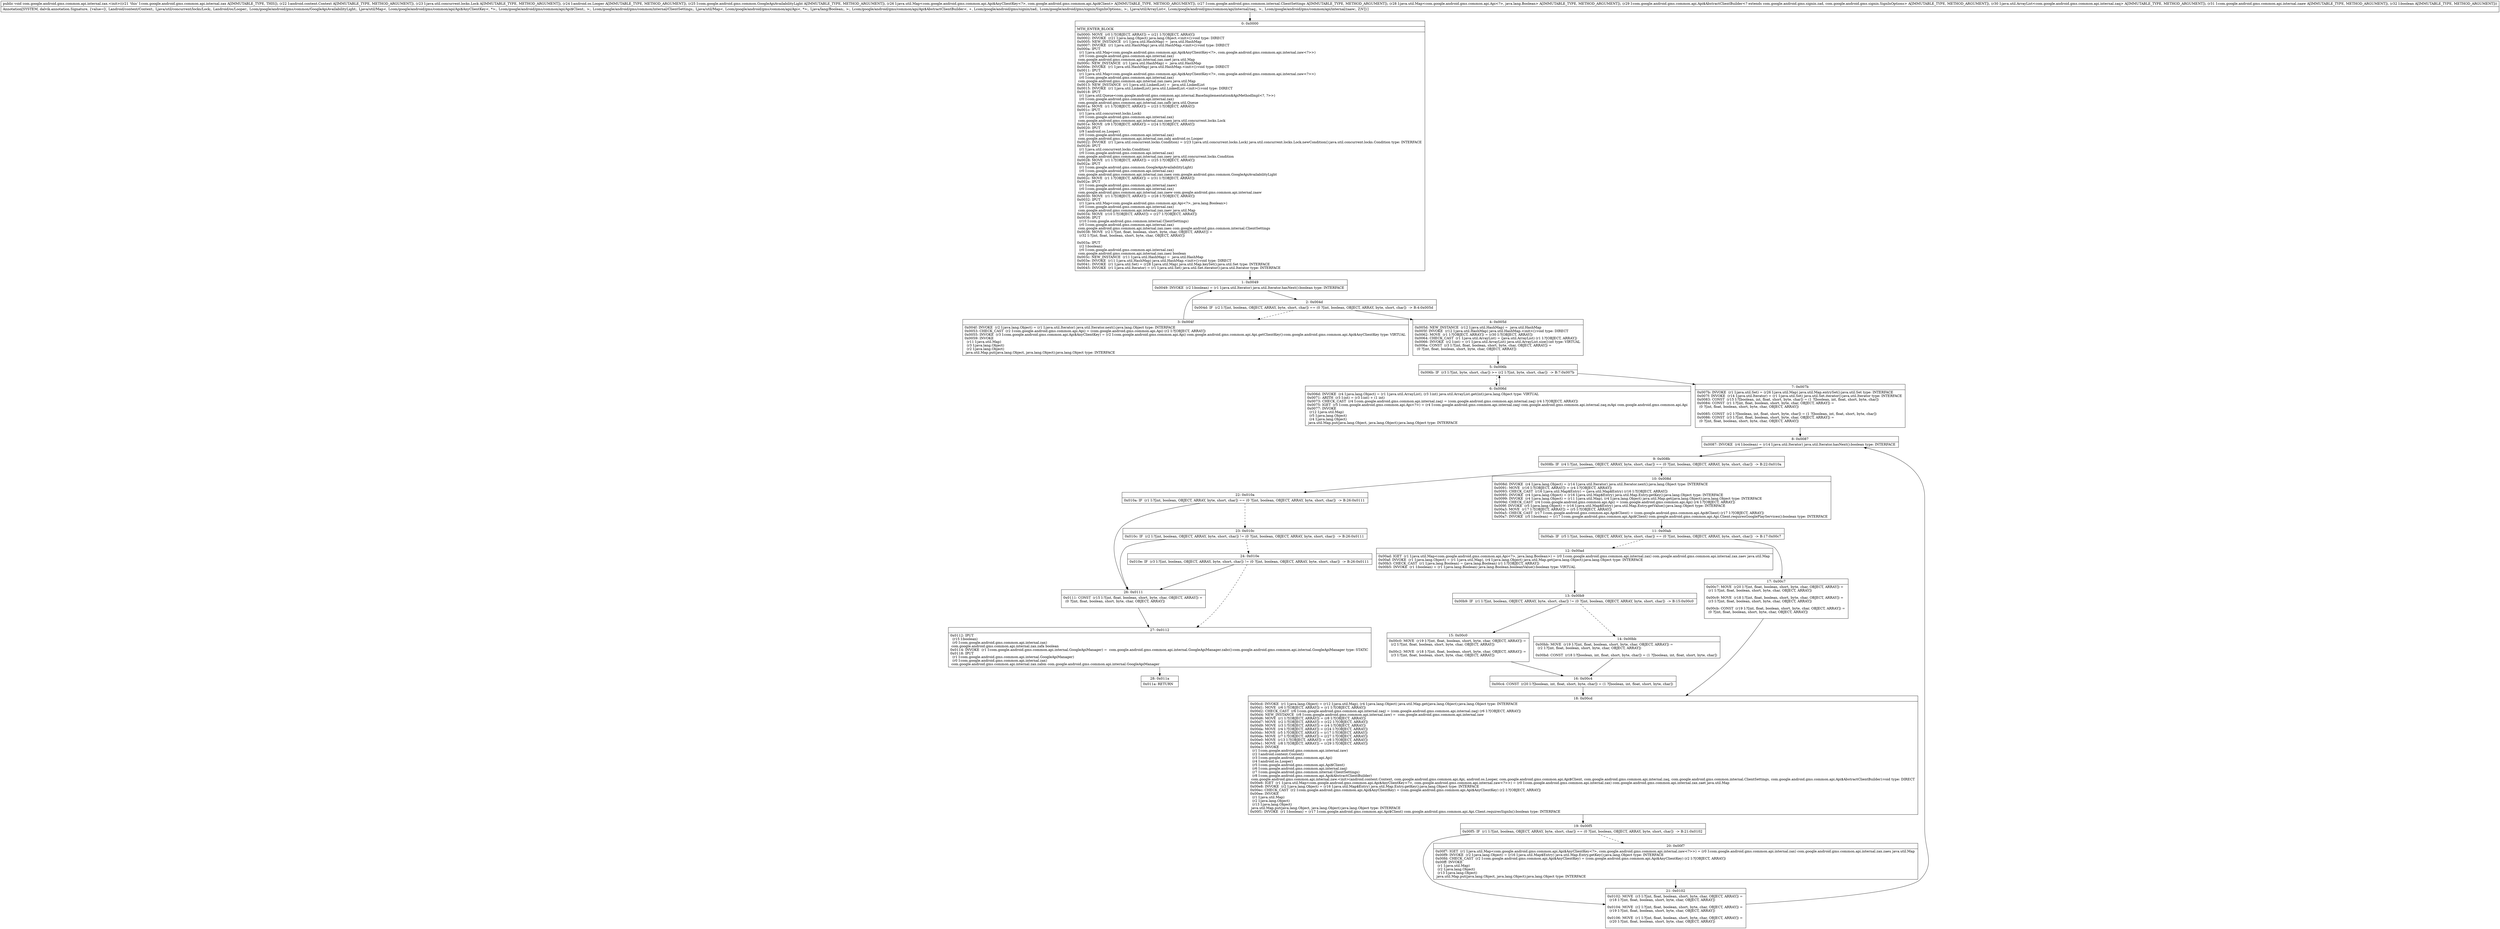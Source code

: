 digraph "CFG forcom.google.android.gms.common.api.internal.zax.\<init\>(Landroid\/content\/Context;Ljava\/util\/concurrent\/locks\/Lock;Landroid\/os\/Looper;Lcom\/google\/android\/gms\/common\/GoogleApiAvailabilityLight;Ljava\/util\/Map;Lcom\/google\/android\/gms\/common\/internal\/ClientSettings;Ljava\/util\/Map;Lcom\/google\/android\/gms\/common\/api\/Api$AbstractClientBuilder;Ljava\/util\/ArrayList;Lcom\/google\/android\/gms\/common\/api\/internal\/zaaw;Z)V" {
Node_0 [shape=record,label="{0\:\ 0x0000|MTH_ENTER_BLOCK\l|0x0000: MOVE  (r0 I:?[OBJECT, ARRAY]) = (r21 I:?[OBJECT, ARRAY]) \l0x0002: INVOKE  (r21 I:java.lang.Object) java.lang.Object.\<init\>():void type: DIRECT \l0x0005: NEW_INSTANCE  (r1 I:java.util.HashMap) =  java.util.HashMap \l0x0007: INVOKE  (r1 I:java.util.HashMap) java.util.HashMap.\<init\>():void type: DIRECT \l0x000a: IPUT  \l  (r1 I:java.util.Map\<com.google.android.gms.common.api.Api$AnyClientKey\<?\>, com.google.android.gms.common.api.internal.zaw\<?\>\>)\l  (r0 I:com.google.android.gms.common.api.internal.zax)\l com.google.android.gms.common.api.internal.zax.zaet java.util.Map \l0x000c: NEW_INSTANCE  (r1 I:java.util.HashMap) =  java.util.HashMap \l0x000e: INVOKE  (r1 I:java.util.HashMap) java.util.HashMap.\<init\>():void type: DIRECT \l0x0011: IPUT  \l  (r1 I:java.util.Map\<com.google.android.gms.common.api.Api$AnyClientKey\<?\>, com.google.android.gms.common.api.internal.zaw\<?\>\>)\l  (r0 I:com.google.android.gms.common.api.internal.zax)\l com.google.android.gms.common.api.internal.zax.zaeu java.util.Map \l0x0013: NEW_INSTANCE  (r1 I:java.util.LinkedList) =  java.util.LinkedList \l0x0015: INVOKE  (r1 I:java.util.LinkedList) java.util.LinkedList.\<init\>():void type: DIRECT \l0x0018: IPUT  \l  (r1 I:java.util.Queue\<com.google.android.gms.common.api.internal.BaseImplementation$ApiMethodImpl\<?, ?\>\>)\l  (r0 I:com.google.android.gms.common.api.internal.zax)\l com.google.android.gms.common.api.internal.zax.zafb java.util.Queue \l0x001a: MOVE  (r1 I:?[OBJECT, ARRAY]) = (r23 I:?[OBJECT, ARRAY]) \l0x001c: IPUT  \l  (r1 I:java.util.concurrent.locks.Lock)\l  (r0 I:com.google.android.gms.common.api.internal.zax)\l com.google.android.gms.common.api.internal.zax.zaen java.util.concurrent.locks.Lock \l0x001e: MOVE  (r9 I:?[OBJECT, ARRAY]) = (r24 I:?[OBJECT, ARRAY]) \l0x0020: IPUT  \l  (r9 I:android.os.Looper)\l  (r0 I:com.google.android.gms.common.api.internal.zax)\l com.google.android.gms.common.api.internal.zax.zabj android.os.Looper \l0x0022: INVOKE  (r1 I:java.util.concurrent.locks.Condition) = (r23 I:java.util.concurrent.locks.Lock) java.util.concurrent.locks.Lock.newCondition():java.util.concurrent.locks.Condition type: INTERFACE \l0x0026: IPUT  \l  (r1 I:java.util.concurrent.locks.Condition)\l  (r0 I:com.google.android.gms.common.api.internal.zax)\l com.google.android.gms.common.api.internal.zax.zaey java.util.concurrent.locks.Condition \l0x0028: MOVE  (r1 I:?[OBJECT, ARRAY]) = (r25 I:?[OBJECT, ARRAY]) \l0x002a: IPUT  \l  (r1 I:com.google.android.gms.common.GoogleApiAvailabilityLight)\l  (r0 I:com.google.android.gms.common.api.internal.zax)\l com.google.android.gms.common.api.internal.zax.zaex com.google.android.gms.common.GoogleApiAvailabilityLight \l0x002c: MOVE  (r1 I:?[OBJECT, ARRAY]) = (r31 I:?[OBJECT, ARRAY]) \l0x002e: IPUT  \l  (r1 I:com.google.android.gms.common.api.internal.zaaw)\l  (r0 I:com.google.android.gms.common.api.internal.zax)\l com.google.android.gms.common.api.internal.zax.zaew com.google.android.gms.common.api.internal.zaaw \l0x0030: MOVE  (r1 I:?[OBJECT, ARRAY]) = (r28 I:?[OBJECT, ARRAY]) \l0x0032: IPUT  \l  (r1 I:java.util.Map\<com.google.android.gms.common.api.Api\<?\>, java.lang.Boolean\>)\l  (r0 I:com.google.android.gms.common.api.internal.zax)\l com.google.android.gms.common.api.internal.zax.zaev java.util.Map \l0x0034: MOVE  (r10 I:?[OBJECT, ARRAY]) = (r27 I:?[OBJECT, ARRAY]) \l0x0036: IPUT  \l  (r10 I:com.google.android.gms.common.internal.ClientSettings)\l  (r0 I:com.google.android.gms.common.api.internal.zax)\l com.google.android.gms.common.api.internal.zax.zaes com.google.android.gms.common.internal.ClientSettings \l0x0038: MOVE  (r2 I:?[int, float, boolean, short, byte, char, OBJECT, ARRAY]) = \l  (r32 I:?[int, float, boolean, short, byte, char, OBJECT, ARRAY])\l \l0x003a: IPUT  \l  (r2 I:boolean)\l  (r0 I:com.google.android.gms.common.api.internal.zax)\l com.google.android.gms.common.api.internal.zax.zaez boolean \l0x003c: NEW_INSTANCE  (r11 I:java.util.HashMap) =  java.util.HashMap \l0x003e: INVOKE  (r11 I:java.util.HashMap) java.util.HashMap.\<init\>():void type: DIRECT \l0x0041: INVOKE  (r1 I:java.util.Set) = (r28 I:java.util.Map) java.util.Map.keySet():java.util.Set type: INTERFACE \l0x0045: INVOKE  (r1 I:java.util.Iterator) = (r1 I:java.util.Set) java.util.Set.iterator():java.util.Iterator type: INTERFACE \l}"];
Node_1 [shape=record,label="{1\:\ 0x0049|0x0049: INVOKE  (r2 I:boolean) = (r1 I:java.util.Iterator) java.util.Iterator.hasNext():boolean type: INTERFACE \l}"];
Node_2 [shape=record,label="{2\:\ 0x004d|0x004d: IF  (r2 I:?[int, boolean, OBJECT, ARRAY, byte, short, char]) == (0 ?[int, boolean, OBJECT, ARRAY, byte, short, char])  \-\> B:4:0x005d \l}"];
Node_3 [shape=record,label="{3\:\ 0x004f|0x004f: INVOKE  (r2 I:java.lang.Object) = (r1 I:java.util.Iterator) java.util.Iterator.next():java.lang.Object type: INTERFACE \l0x0053: CHECK_CAST  (r2 I:com.google.android.gms.common.api.Api) = (com.google.android.gms.common.api.Api) (r2 I:?[OBJECT, ARRAY]) \l0x0055: INVOKE  (r3 I:com.google.android.gms.common.api.Api$AnyClientKey) = (r2 I:com.google.android.gms.common.api.Api) com.google.android.gms.common.api.Api.getClientKey():com.google.android.gms.common.api.Api$AnyClientKey type: VIRTUAL \l0x0059: INVOKE  \l  (r11 I:java.util.Map)\l  (r3 I:java.lang.Object)\l  (r2 I:java.lang.Object)\l java.util.Map.put(java.lang.Object, java.lang.Object):java.lang.Object type: INTERFACE \l}"];
Node_4 [shape=record,label="{4\:\ 0x005d|0x005d: NEW_INSTANCE  (r12 I:java.util.HashMap) =  java.util.HashMap \l0x005f: INVOKE  (r12 I:java.util.HashMap) java.util.HashMap.\<init\>():void type: DIRECT \l0x0062: MOVE  (r1 I:?[OBJECT, ARRAY]) = (r30 I:?[OBJECT, ARRAY]) \l0x0064: CHECK_CAST  (r1 I:java.util.ArrayList) = (java.util.ArrayList) (r1 I:?[OBJECT, ARRAY]) \l0x0066: INVOKE  (r2 I:int) = (r1 I:java.util.ArrayList) java.util.ArrayList.size():int type: VIRTUAL \l0x006a: CONST  (r3 I:?[int, float, boolean, short, byte, char, OBJECT, ARRAY]) = \l  (0 ?[int, float, boolean, short, byte, char, OBJECT, ARRAY])\l \l}"];
Node_5 [shape=record,label="{5\:\ 0x006b|0x006b: IF  (r3 I:?[int, byte, short, char]) \>= (r2 I:?[int, byte, short, char])  \-\> B:7:0x007b \l}"];
Node_6 [shape=record,label="{6\:\ 0x006d|0x006d: INVOKE  (r4 I:java.lang.Object) = (r1 I:java.util.ArrayList), (r3 I:int) java.util.ArrayList.get(int):java.lang.Object type: VIRTUAL \l0x0071: ARITH  (r3 I:int) = (r3 I:int) + (1 int) \l0x0073: CHECK_CAST  (r4 I:com.google.android.gms.common.api.internal.zaq) = (com.google.android.gms.common.api.internal.zaq) (r4 I:?[OBJECT, ARRAY]) \l0x0075: IGET  (r5 I:com.google.android.gms.common.api.Api\<?\>) = (r4 I:com.google.android.gms.common.api.internal.zaq) com.google.android.gms.common.api.internal.zaq.mApi com.google.android.gms.common.api.Api \l0x0077: INVOKE  \l  (r12 I:java.util.Map)\l  (r5 I:java.lang.Object)\l  (r4 I:java.lang.Object)\l java.util.Map.put(java.lang.Object, java.lang.Object):java.lang.Object type: INTERFACE \l}"];
Node_7 [shape=record,label="{7\:\ 0x007b|0x007b: INVOKE  (r1 I:java.util.Set) = (r26 I:java.util.Map) java.util.Map.entrySet():java.util.Set type: INTERFACE \l0x007f: INVOKE  (r14 I:java.util.Iterator) = (r1 I:java.util.Set) java.util.Set.iterator():java.util.Iterator type: INTERFACE \l0x0083: CONST  (r15 I:?[boolean, int, float, short, byte, char]) = (1 ?[boolean, int, float, short, byte, char]) \l0x0084: CONST  (r1 I:?[int, float, boolean, short, byte, char, OBJECT, ARRAY]) = \l  (0 ?[int, float, boolean, short, byte, char, OBJECT, ARRAY])\l \l0x0085: CONST  (r2 I:?[boolean, int, float, short, byte, char]) = (1 ?[boolean, int, float, short, byte, char]) \l0x0086: CONST  (r3 I:?[int, float, boolean, short, byte, char, OBJECT, ARRAY]) = \l  (0 ?[int, float, boolean, short, byte, char, OBJECT, ARRAY])\l \l}"];
Node_8 [shape=record,label="{8\:\ 0x0087|0x0087: INVOKE  (r4 I:boolean) = (r14 I:java.util.Iterator) java.util.Iterator.hasNext():boolean type: INTERFACE \l}"];
Node_9 [shape=record,label="{9\:\ 0x008b|0x008b: IF  (r4 I:?[int, boolean, OBJECT, ARRAY, byte, short, char]) == (0 ?[int, boolean, OBJECT, ARRAY, byte, short, char])  \-\> B:22:0x010a \l}"];
Node_10 [shape=record,label="{10\:\ 0x008d|0x008d: INVOKE  (r4 I:java.lang.Object) = (r14 I:java.util.Iterator) java.util.Iterator.next():java.lang.Object type: INTERFACE \l0x0091: MOVE  (r16 I:?[OBJECT, ARRAY]) = (r4 I:?[OBJECT, ARRAY]) \l0x0093: CHECK_CAST  (r16 I:java.util.Map$Entry) = (java.util.Map$Entry) (r16 I:?[OBJECT, ARRAY]) \l0x0095: INVOKE  (r4 I:java.lang.Object) = (r16 I:java.util.Map$Entry) java.util.Map.Entry.getKey():java.lang.Object type: INTERFACE \l0x0099: INVOKE  (r4 I:java.lang.Object) = (r11 I:java.util.Map), (r4 I:java.lang.Object) java.util.Map.get(java.lang.Object):java.lang.Object type: INTERFACE \l0x009d: CHECK_CAST  (r4 I:com.google.android.gms.common.api.Api) = (com.google.android.gms.common.api.Api) (r4 I:?[OBJECT, ARRAY]) \l0x009f: INVOKE  (r5 I:java.lang.Object) = (r16 I:java.util.Map$Entry) java.util.Map.Entry.getValue():java.lang.Object type: INTERFACE \l0x00a3: MOVE  (r17 I:?[OBJECT, ARRAY]) = (r5 I:?[OBJECT, ARRAY]) \l0x00a5: CHECK_CAST  (r17 I:com.google.android.gms.common.api.Api$Client) = (com.google.android.gms.common.api.Api$Client) (r17 I:?[OBJECT, ARRAY]) \l0x00a7: INVOKE  (r5 I:boolean) = (r17 I:com.google.android.gms.common.api.Api$Client) com.google.android.gms.common.api.Api.Client.requiresGooglePlayServices():boolean type: INTERFACE \l}"];
Node_11 [shape=record,label="{11\:\ 0x00ab|0x00ab: IF  (r5 I:?[int, boolean, OBJECT, ARRAY, byte, short, char]) == (0 ?[int, boolean, OBJECT, ARRAY, byte, short, char])  \-\> B:17:0x00c7 \l}"];
Node_12 [shape=record,label="{12\:\ 0x00ad|0x00ad: IGET  (r1 I:java.util.Map\<com.google.android.gms.common.api.Api\<?\>, java.lang.Boolean\>) = (r0 I:com.google.android.gms.common.api.internal.zax) com.google.android.gms.common.api.internal.zax.zaev java.util.Map \l0x00af: INVOKE  (r1 I:java.lang.Object) = (r1 I:java.util.Map), (r4 I:java.lang.Object) java.util.Map.get(java.lang.Object):java.lang.Object type: INTERFACE \l0x00b3: CHECK_CAST  (r1 I:java.lang.Boolean) = (java.lang.Boolean) (r1 I:?[OBJECT, ARRAY]) \l0x00b5: INVOKE  (r1 I:boolean) = (r1 I:java.lang.Boolean) java.lang.Boolean.booleanValue():boolean type: VIRTUAL \l}"];
Node_13 [shape=record,label="{13\:\ 0x00b9|0x00b9: IF  (r1 I:?[int, boolean, OBJECT, ARRAY, byte, short, char]) != (0 ?[int, boolean, OBJECT, ARRAY, byte, short, char])  \-\> B:15:0x00c0 \l}"];
Node_14 [shape=record,label="{14\:\ 0x00bb|0x00bb: MOVE  (r19 I:?[int, float, boolean, short, byte, char, OBJECT, ARRAY]) = \l  (r2 I:?[int, float, boolean, short, byte, char, OBJECT, ARRAY])\l \l0x00bd: CONST  (r18 I:?[boolean, int, float, short, byte, char]) = (1 ?[boolean, int, float, short, byte, char]) \l}"];
Node_15 [shape=record,label="{15\:\ 0x00c0|0x00c0: MOVE  (r19 I:?[int, float, boolean, short, byte, char, OBJECT, ARRAY]) = \l  (r2 I:?[int, float, boolean, short, byte, char, OBJECT, ARRAY])\l \l0x00c2: MOVE  (r18 I:?[int, float, boolean, short, byte, char, OBJECT, ARRAY]) = \l  (r3 I:?[int, float, boolean, short, byte, char, OBJECT, ARRAY])\l \l}"];
Node_16 [shape=record,label="{16\:\ 0x00c4|0x00c4: CONST  (r20 I:?[boolean, int, float, short, byte, char]) = (1 ?[boolean, int, float, short, byte, char]) \l}"];
Node_17 [shape=record,label="{17\:\ 0x00c7|0x00c7: MOVE  (r20 I:?[int, float, boolean, short, byte, char, OBJECT, ARRAY]) = \l  (r1 I:?[int, float, boolean, short, byte, char, OBJECT, ARRAY])\l \l0x00c9: MOVE  (r18 I:?[int, float, boolean, short, byte, char, OBJECT, ARRAY]) = \l  (r3 I:?[int, float, boolean, short, byte, char, OBJECT, ARRAY])\l \l0x00cb: CONST  (r19 I:?[int, float, boolean, short, byte, char, OBJECT, ARRAY]) = \l  (0 ?[int, float, boolean, short, byte, char, OBJECT, ARRAY])\l \l}"];
Node_18 [shape=record,label="{18\:\ 0x00cd|0x00cd: INVOKE  (r1 I:java.lang.Object) = (r12 I:java.util.Map), (r4 I:java.lang.Object) java.util.Map.get(java.lang.Object):java.lang.Object type: INTERFACE \l0x00d1: MOVE  (r6 I:?[OBJECT, ARRAY]) = (r1 I:?[OBJECT, ARRAY]) \l0x00d2: CHECK_CAST  (r6 I:com.google.android.gms.common.api.internal.zaq) = (com.google.android.gms.common.api.internal.zaq) (r6 I:?[OBJECT, ARRAY]) \l0x00d4: NEW_INSTANCE  (r8 I:com.google.android.gms.common.api.internal.zaw) =  com.google.android.gms.common.api.internal.zaw \l0x00d6: MOVE  (r1 I:?[OBJECT, ARRAY]) = (r8 I:?[OBJECT, ARRAY]) \l0x00d7: MOVE  (r2 I:?[OBJECT, ARRAY]) = (r22 I:?[OBJECT, ARRAY]) \l0x00d9: MOVE  (r3 I:?[OBJECT, ARRAY]) = (r4 I:?[OBJECT, ARRAY]) \l0x00da: MOVE  (r4 I:?[OBJECT, ARRAY]) = (r24 I:?[OBJECT, ARRAY]) \l0x00dc: MOVE  (r5 I:?[OBJECT, ARRAY]) = (r17 I:?[OBJECT, ARRAY]) \l0x00de: MOVE  (r7 I:?[OBJECT, ARRAY]) = (r27 I:?[OBJECT, ARRAY]) \l0x00e0: MOVE  (r13 I:?[OBJECT, ARRAY]) = (r8 I:?[OBJECT, ARRAY]) \l0x00e1: MOVE  (r8 I:?[OBJECT, ARRAY]) = (r29 I:?[OBJECT, ARRAY]) \l0x00e3: INVOKE  \l  (r1 I:com.google.android.gms.common.api.internal.zaw)\l  (r2 I:android.content.Context)\l  (r3 I:com.google.android.gms.common.api.Api)\l  (r4 I:android.os.Looper)\l  (r5 I:com.google.android.gms.common.api.Api$Client)\l  (r6 I:com.google.android.gms.common.api.internal.zaq)\l  (r7 I:com.google.android.gms.common.internal.ClientSettings)\l  (r8 I:com.google.android.gms.common.api.Api$AbstractClientBuilder)\l com.google.android.gms.common.api.internal.zaw.\<init\>(android.content.Context, com.google.android.gms.common.api.Api, android.os.Looper, com.google.android.gms.common.api.Api$Client, com.google.android.gms.common.api.internal.zaq, com.google.android.gms.common.internal.ClientSettings, com.google.android.gms.common.api.Api$AbstractClientBuilder):void type: DIRECT \l0x00e6: IGET  (r1 I:java.util.Map\<com.google.android.gms.common.api.Api$AnyClientKey\<?\>, com.google.android.gms.common.api.internal.zaw\<?\>\>) = (r0 I:com.google.android.gms.common.api.internal.zax) com.google.android.gms.common.api.internal.zax.zaet java.util.Map \l0x00e8: INVOKE  (r2 I:java.lang.Object) = (r16 I:java.util.Map$Entry) java.util.Map.Entry.getKey():java.lang.Object type: INTERFACE \l0x00ec: CHECK_CAST  (r2 I:com.google.android.gms.common.api.Api$AnyClientKey) = (com.google.android.gms.common.api.Api$AnyClientKey) (r2 I:?[OBJECT, ARRAY]) \l0x00ee: INVOKE  \l  (r1 I:java.util.Map)\l  (r2 I:java.lang.Object)\l  (r13 I:java.lang.Object)\l java.util.Map.put(java.lang.Object, java.lang.Object):java.lang.Object type: INTERFACE \l0x00f1: INVOKE  (r1 I:boolean) = (r17 I:com.google.android.gms.common.api.Api$Client) com.google.android.gms.common.api.Api.Client.requiresSignIn():boolean type: INTERFACE \l}"];
Node_19 [shape=record,label="{19\:\ 0x00f5|0x00f5: IF  (r1 I:?[int, boolean, OBJECT, ARRAY, byte, short, char]) == (0 ?[int, boolean, OBJECT, ARRAY, byte, short, char])  \-\> B:21:0x0102 \l}"];
Node_20 [shape=record,label="{20\:\ 0x00f7|0x00f7: IGET  (r1 I:java.util.Map\<com.google.android.gms.common.api.Api$AnyClientKey\<?\>, com.google.android.gms.common.api.internal.zaw\<?\>\>) = (r0 I:com.google.android.gms.common.api.internal.zax) com.google.android.gms.common.api.internal.zax.zaeu java.util.Map \l0x00f9: INVOKE  (r2 I:java.lang.Object) = (r16 I:java.util.Map$Entry) java.util.Map.Entry.getKey():java.lang.Object type: INTERFACE \l0x00fd: CHECK_CAST  (r2 I:com.google.android.gms.common.api.Api$AnyClientKey) = (com.google.android.gms.common.api.Api$AnyClientKey) (r2 I:?[OBJECT, ARRAY]) \l0x00ff: INVOKE  \l  (r1 I:java.util.Map)\l  (r2 I:java.lang.Object)\l  (r13 I:java.lang.Object)\l java.util.Map.put(java.lang.Object, java.lang.Object):java.lang.Object type: INTERFACE \l}"];
Node_21 [shape=record,label="{21\:\ 0x0102|0x0102: MOVE  (r3 I:?[int, float, boolean, short, byte, char, OBJECT, ARRAY]) = \l  (r18 I:?[int, float, boolean, short, byte, char, OBJECT, ARRAY])\l \l0x0104: MOVE  (r2 I:?[int, float, boolean, short, byte, char, OBJECT, ARRAY]) = \l  (r19 I:?[int, float, boolean, short, byte, char, OBJECT, ARRAY])\l \l0x0106: MOVE  (r1 I:?[int, float, boolean, short, byte, char, OBJECT, ARRAY]) = \l  (r20 I:?[int, float, boolean, short, byte, char, OBJECT, ARRAY])\l \l}"];
Node_22 [shape=record,label="{22\:\ 0x010a|0x010a: IF  (r1 I:?[int, boolean, OBJECT, ARRAY, byte, short, char]) == (0 ?[int, boolean, OBJECT, ARRAY, byte, short, char])  \-\> B:26:0x0111 \l}"];
Node_23 [shape=record,label="{23\:\ 0x010c|0x010c: IF  (r2 I:?[int, boolean, OBJECT, ARRAY, byte, short, char]) != (0 ?[int, boolean, OBJECT, ARRAY, byte, short, char])  \-\> B:26:0x0111 \l}"];
Node_24 [shape=record,label="{24\:\ 0x010e|0x010e: IF  (r3 I:?[int, boolean, OBJECT, ARRAY, byte, short, char]) != (0 ?[int, boolean, OBJECT, ARRAY, byte, short, char])  \-\> B:26:0x0111 \l}"];
Node_26 [shape=record,label="{26\:\ 0x0111|0x0111: CONST  (r15 I:?[int, float, boolean, short, byte, char, OBJECT, ARRAY]) = \l  (0 ?[int, float, boolean, short, byte, char, OBJECT, ARRAY])\l \l}"];
Node_27 [shape=record,label="{27\:\ 0x0112|0x0112: IPUT  \l  (r15 I:boolean)\l  (r0 I:com.google.android.gms.common.api.internal.zax)\l com.google.android.gms.common.api.internal.zax.zafa boolean \l0x0114: INVOKE  (r1 I:com.google.android.gms.common.api.internal.GoogleApiManager) =  com.google.android.gms.common.api.internal.GoogleApiManager.zabc():com.google.android.gms.common.api.internal.GoogleApiManager type: STATIC \l0x0118: IPUT  \l  (r1 I:com.google.android.gms.common.api.internal.GoogleApiManager)\l  (r0 I:com.google.android.gms.common.api.internal.zax)\l com.google.android.gms.common.api.internal.zax.zabm com.google.android.gms.common.api.internal.GoogleApiManager \l}"];
Node_28 [shape=record,label="{28\:\ 0x011a|0x011a: RETURN   \l}"];
MethodNode[shape=record,label="{public void com.google.android.gms.common.api.internal.zax.\<init\>((r21 'this' I:com.google.android.gms.common.api.internal.zax A[IMMUTABLE_TYPE, THIS]), (r22 I:android.content.Context A[IMMUTABLE_TYPE, METHOD_ARGUMENT]), (r23 I:java.util.concurrent.locks.Lock A[IMMUTABLE_TYPE, METHOD_ARGUMENT]), (r24 I:android.os.Looper A[IMMUTABLE_TYPE, METHOD_ARGUMENT]), (r25 I:com.google.android.gms.common.GoogleApiAvailabilityLight A[IMMUTABLE_TYPE, METHOD_ARGUMENT]), (r26 I:java.util.Map\<com.google.android.gms.common.api.Api$AnyClientKey\<?\>, com.google.android.gms.common.api.Api$Client\> A[IMMUTABLE_TYPE, METHOD_ARGUMENT]), (r27 I:com.google.android.gms.common.internal.ClientSettings A[IMMUTABLE_TYPE, METHOD_ARGUMENT]), (r28 I:java.util.Map\<com.google.android.gms.common.api.Api\<?\>, java.lang.Boolean\> A[IMMUTABLE_TYPE, METHOD_ARGUMENT]), (r29 I:com.google.android.gms.common.api.Api$AbstractClientBuilder\<? extends com.google.android.gms.signin.zad, com.google.android.gms.signin.SignInOptions\> A[IMMUTABLE_TYPE, METHOD_ARGUMENT]), (r30 I:java.util.ArrayList\<com.google.android.gms.common.api.internal.zaq\> A[IMMUTABLE_TYPE, METHOD_ARGUMENT]), (r31 I:com.google.android.gms.common.api.internal.zaaw A[IMMUTABLE_TYPE, METHOD_ARGUMENT]), (r32 I:boolean A[IMMUTABLE_TYPE, METHOD_ARGUMENT]))  | Annotation[SYSTEM, dalvik.annotation.Signature, \{value=[(, Landroid\/content\/Context;, Ljava\/util\/concurrent\/locks\/Lock;, Landroid\/os\/Looper;, Lcom\/google\/android\/gms\/common\/GoogleApiAvailabilityLight;, Ljava\/util\/Map\<, Lcom\/google\/android\/gms\/common\/api\/Api$AnyClientKey\<, *\>;, Lcom\/google\/android\/gms\/common\/api\/Api$Client;, \>;, Lcom\/google\/android\/gms\/common\/internal\/ClientSettings;, Ljava\/util\/Map\<, Lcom\/google\/android\/gms\/common\/api\/Api\<, *\>;, Ljava\/lang\/Boolean;, \>;, Lcom\/google\/android\/gms\/common\/api\/Api$AbstractClientBuilder\<, +, Lcom\/google\/android\/gms\/signin\/zad;, Lcom\/google\/android\/gms\/signin\/SignInOptions;, \>;, Ljava\/util\/ArrayList\<, Lcom\/google\/android\/gms\/common\/api\/internal\/zaq;, \>;, Lcom\/google\/android\/gms\/common\/api\/internal\/zaaw;, Z)V]\}]\l}"];
MethodNode -> Node_0;
Node_0 -> Node_1;
Node_1 -> Node_2;
Node_2 -> Node_3[style=dashed];
Node_2 -> Node_4;
Node_3 -> Node_1;
Node_4 -> Node_5;
Node_5 -> Node_6[style=dashed];
Node_5 -> Node_7;
Node_6 -> Node_5;
Node_7 -> Node_8;
Node_8 -> Node_9;
Node_9 -> Node_10[style=dashed];
Node_9 -> Node_22;
Node_10 -> Node_11;
Node_11 -> Node_12[style=dashed];
Node_11 -> Node_17;
Node_12 -> Node_13;
Node_13 -> Node_14[style=dashed];
Node_13 -> Node_15;
Node_14 -> Node_16;
Node_15 -> Node_16;
Node_16 -> Node_18;
Node_17 -> Node_18;
Node_18 -> Node_19;
Node_19 -> Node_20[style=dashed];
Node_19 -> Node_21;
Node_20 -> Node_21;
Node_21 -> Node_8;
Node_22 -> Node_23[style=dashed];
Node_22 -> Node_26;
Node_23 -> Node_24[style=dashed];
Node_23 -> Node_26;
Node_24 -> Node_26;
Node_24 -> Node_27[style=dashed];
Node_26 -> Node_27;
Node_27 -> Node_28;
}

